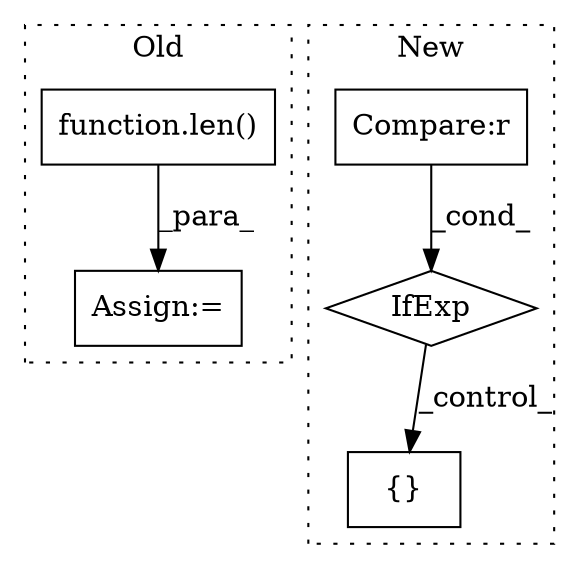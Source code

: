 digraph G {
subgraph cluster0 {
1 [label="function.len()" a="75" s="12757,12772" l="4,1" shape="box"];
5 [label="Assign:=" a="68" s="12754" l="3" shape="box"];
label = "Old";
style="dotted";
}
subgraph cluster1 {
2 [label="IfExp" a="51" s="13606,13684" l="24,26" shape="diamond"];
3 [label="Compare:r" a="40" s="13630" l="54" shape="box"];
4 [label="{}" a="59" s="13593,13605" l="1,0" shape="box"];
label = "New";
style="dotted";
}
1 -> 5 [label="_para_"];
2 -> 4 [label="_control_"];
3 -> 2 [label="_cond_"];
}